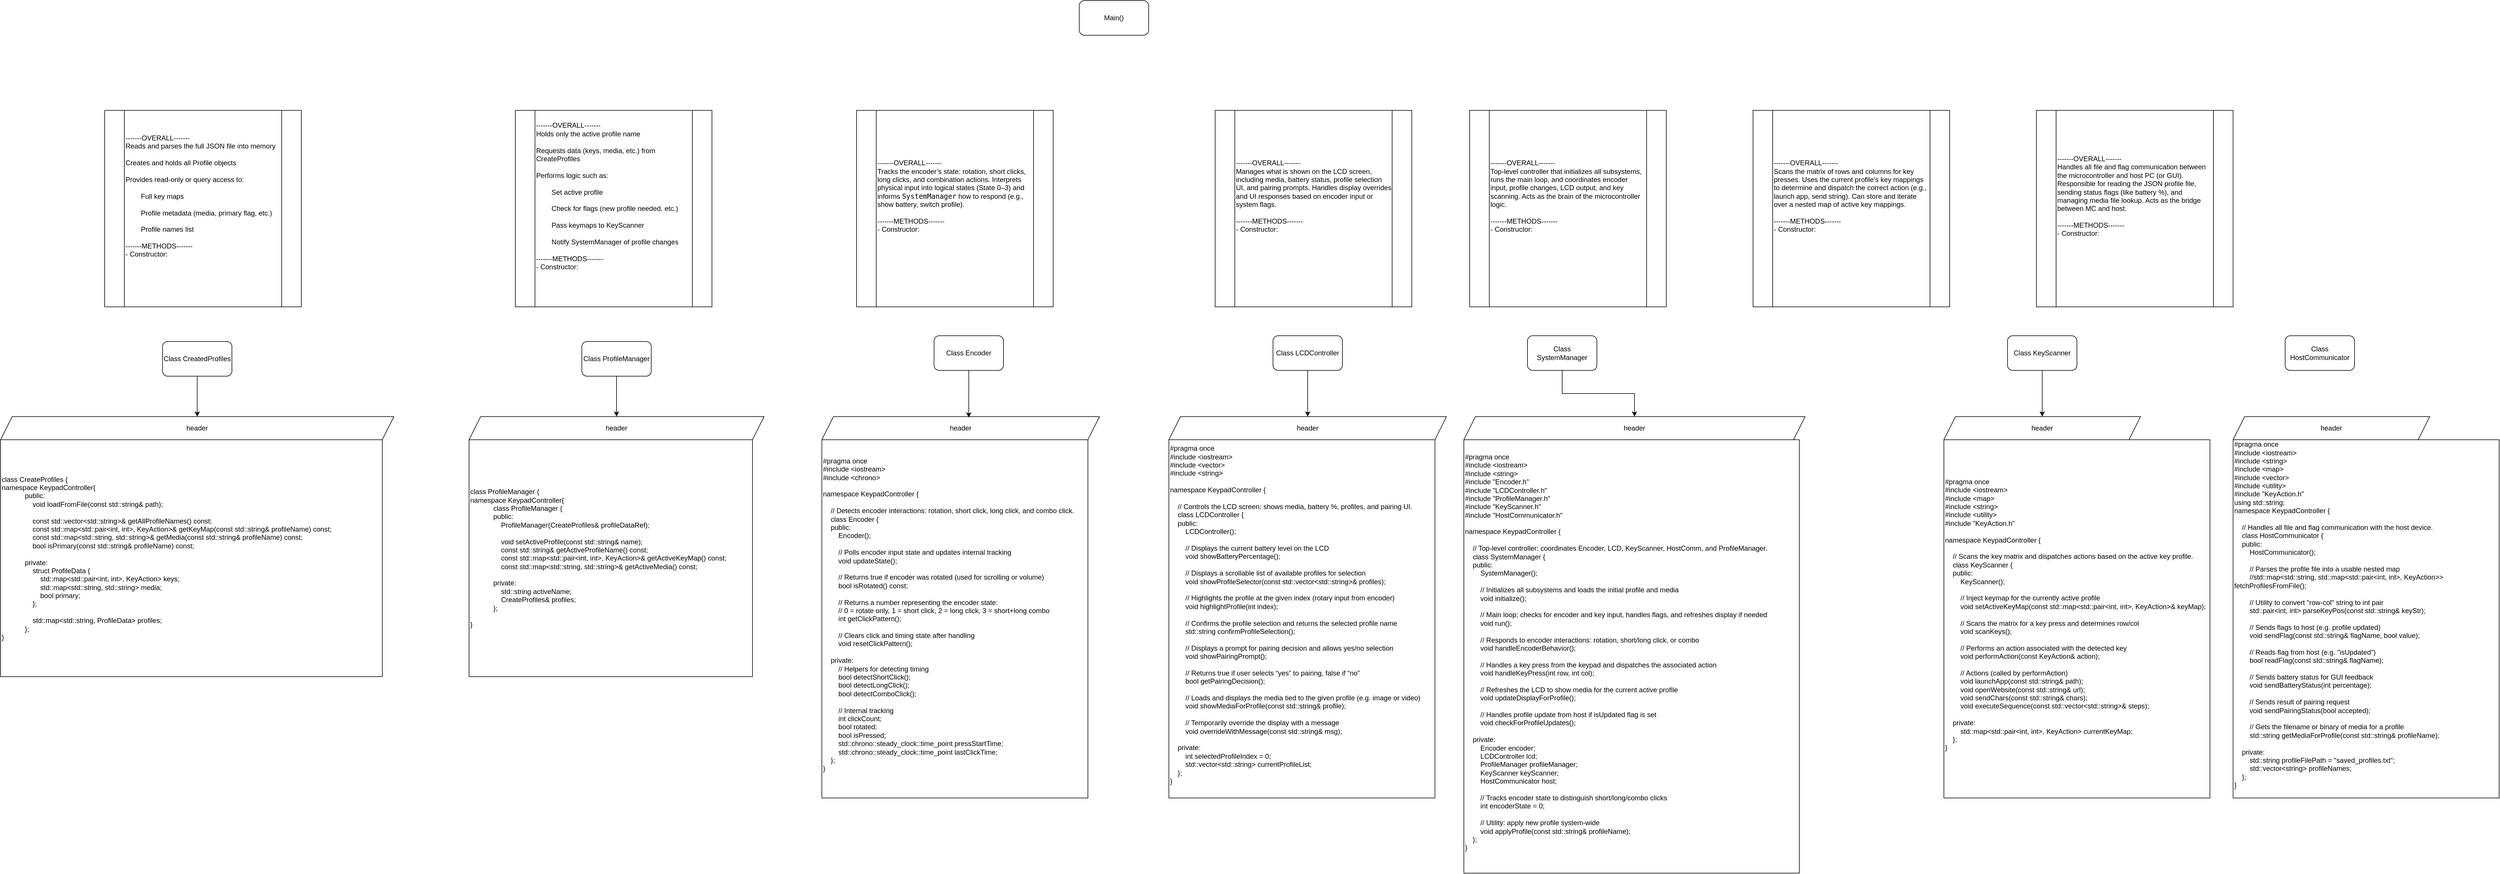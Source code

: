 <mxfile version="27.0.5">
  <diagram name="Page-1" id="1SPhpuADm64l0Hxg2bN5">
    <mxGraphModel dx="3437" dy="2137" grid="1" gridSize="10" guides="1" tooltips="1" connect="1" arrows="1" fold="1" page="1" pageScale="1" pageWidth="850" pageHeight="1100" math="0" shadow="0">
      <root>
        <mxCell id="0" />
        <mxCell id="1" parent="0" />
        <mxCell id="7xy5X7pBSjGH1rJuHNb_-1" value="Main()" style="rounded=1;whiteSpace=wrap;html=1;" parent="1" vertex="1">
          <mxGeometry x="425" y="-470" width="120" height="60" as="geometry" />
        </mxCell>
        <mxCell id="7xy5X7pBSjGH1rJuHNb_-3" value="Class Encoder" style="rounded=1;whiteSpace=wrap;html=1;" parent="1" vertex="1">
          <mxGeometry x="174" y="110" width="120" height="60" as="geometry" />
        </mxCell>
        <mxCell id="KJ3M8dmH54Ed4lHhk8dp-18" style="edgeStyle=orthogonalEdgeStyle;rounded=0;orthogonalLoop=1;jettySize=auto;html=1;" parent="1" source="7xy5X7pBSjGH1rJuHNb_-4" target="KJ3M8dmH54Ed4lHhk8dp-14" edge="1">
          <mxGeometry relative="1" as="geometry" />
        </mxCell>
        <mxCell id="7xy5X7pBSjGH1rJuHNb_-4" value="Class ProfileManager" style="rounded=1;whiteSpace=wrap;html=1;" parent="1" vertex="1">
          <mxGeometry x="-435" y="120" width="120" height="60" as="geometry" />
        </mxCell>
        <mxCell id="b_a46SGkJAuNYU5xgQpd-3" style="edgeStyle=orthogonalEdgeStyle;rounded=0;orthogonalLoop=1;jettySize=auto;html=1;" parent="1" source="7xy5X7pBSjGH1rJuHNb_-5" target="BoiXlNUUXAva4qsgIHvO-4" edge="1">
          <mxGeometry relative="1" as="geometry" />
        </mxCell>
        <mxCell id="7xy5X7pBSjGH1rJuHNb_-5" value="Class LCDController" style="rounded=1;whiteSpace=wrap;html=1;" parent="1" vertex="1">
          <mxGeometry x="760" y="110" width="120" height="60" as="geometry" />
        </mxCell>
        <mxCell id="b_a46SGkJAuNYU5xgQpd-4" style="edgeStyle=orthogonalEdgeStyle;rounded=0;orthogonalLoop=1;jettySize=auto;html=1;entryX=0.5;entryY=0;entryDx=0;entryDy=0;" parent="1" source="7xy5X7pBSjGH1rJuHNb_-6" target="BoiXlNUUXAva4qsgIHvO-8" edge="1">
          <mxGeometry relative="1" as="geometry" />
        </mxCell>
        <mxCell id="7xy5X7pBSjGH1rJuHNb_-6" value="Class SystemManager" style="rounded=1;whiteSpace=wrap;html=1;" parent="1" vertex="1">
          <mxGeometry x="1200" y="110" width="120" height="60" as="geometry" />
        </mxCell>
        <mxCell id="7xy5X7pBSjGH1rJuHNb_-7" value="Class HostCommunicator" style="rounded=1;whiteSpace=wrap;html=1;" parent="1" vertex="1">
          <mxGeometry x="2510" y="110" width="120" height="60" as="geometry" />
        </mxCell>
        <mxCell id="b_a46SGkJAuNYU5xgQpd-6" style="edgeStyle=orthogonalEdgeStyle;rounded=0;orthogonalLoop=1;jettySize=auto;html=1;" parent="1" source="7xy5X7pBSjGH1rJuHNb_-8" target="BoiXlNUUXAva4qsgIHvO-10" edge="1">
          <mxGeometry relative="1" as="geometry" />
        </mxCell>
        <mxCell id="7xy5X7pBSjGH1rJuHNb_-8" value="Class KeyScanner" style="rounded=1;whiteSpace=wrap;html=1;" parent="1" vertex="1">
          <mxGeometry x="2030" y="110" width="120" height="60" as="geometry" />
        </mxCell>
        <mxCell id="KJ3M8dmH54Ed4lHhk8dp-19" style="edgeStyle=orthogonalEdgeStyle;rounded=0;orthogonalLoop=1;jettySize=auto;html=1;entryX=0.5;entryY=0;entryDx=0;entryDy=0;" parent="1" source="7xy5X7pBSjGH1rJuHNb_-9" target="7xy5X7pBSjGH1rJuHNb_-10" edge="1">
          <mxGeometry relative="1" as="geometry" />
        </mxCell>
        <mxCell id="7xy5X7pBSjGH1rJuHNb_-9" value="Class CreatedProfiles" style="rounded=1;whiteSpace=wrap;html=1;" parent="1" vertex="1">
          <mxGeometry x="-1160" y="120" width="120" height="60" as="geometry" />
        </mxCell>
        <mxCell id="7xy5X7pBSjGH1rJuHNb_-10" value="header" style="shape=parallelogram;perimeter=parallelogramPerimeter;whiteSpace=wrap;html=1;fixedSize=1;" parent="1" vertex="1">
          <mxGeometry x="-1440" y="250" width="680" height="40" as="geometry" />
        </mxCell>
        <mxCell id="7xy5X7pBSjGH1rJuHNb_-15" value="-------OVERALL-------&amp;nbsp;&lt;div&gt;&lt;div&gt;Reads and parses the full JSON file into memory&lt;/div&gt;&lt;div&gt;&lt;br&gt;&lt;/div&gt;&lt;div&gt;Creates and holds all Profile objects&lt;/div&gt;&lt;div&gt;&lt;br&gt;&lt;/div&gt;&lt;div&gt;Provides read-only or query access to:&lt;/div&gt;&lt;div&gt;&lt;br&gt;&lt;/div&gt;&lt;div&gt;&lt;span style=&quot;white-space: pre;&quot;&gt;&#x9;&lt;/span&gt;Full key maps&lt;/div&gt;&lt;div&gt;&lt;br&gt;&lt;/div&gt;&lt;div&gt;&lt;span style=&quot;white-space: pre;&quot;&gt;&#x9;&lt;/span&gt;Profile metadata (media, primary flag, etc.)&lt;/div&gt;&lt;div&gt;&lt;br&gt;&lt;/div&gt;&lt;div&gt;&lt;span style=&quot;white-space: pre;&quot;&gt;&#x9;&lt;/span&gt;Profile names list&lt;/div&gt;&lt;/div&gt;&lt;div&gt;&lt;div&gt;&lt;br&gt;&lt;/div&gt;&lt;div&gt;-------METHODS-------&amp;nbsp;&lt;/div&gt;&lt;div&gt;- Constructor:&lt;br&gt;&lt;br&gt;&lt;br&gt;&lt;br&gt;&lt;/div&gt;&lt;/div&gt;" style="shape=process;whiteSpace=wrap;html=1;backgroundOutline=1;align=left;" parent="1" vertex="1">
          <mxGeometry x="-1260" y="-280" width="340" height="340" as="geometry" />
        </mxCell>
        <mxCell id="KJ3M8dmH54Ed4lHhk8dp-2" value="-------OVERALL-------&amp;nbsp;&lt;div&gt;&lt;div&gt;Holds only the active profile name&lt;/div&gt;&lt;div&gt;&lt;br&gt;&lt;/div&gt;&lt;div&gt;Requests data (keys, media, etc.) from CreateProfiles&lt;/div&gt;&lt;div&gt;&lt;br&gt;&lt;/div&gt;&lt;div&gt;Performs logic such as:&lt;/div&gt;&lt;div&gt;&lt;br&gt;&lt;/div&gt;&lt;div&gt;&lt;span style=&quot;white-space: pre;&quot;&gt;&#x9;&lt;/span&gt;Set active profile&lt;/div&gt;&lt;div&gt;&lt;br&gt;&lt;/div&gt;&lt;div&gt;&lt;span style=&quot;white-space: pre;&quot;&gt;&#x9;&lt;/span&gt;Check for flags (new profile needed, etc.)&lt;/div&gt;&lt;div&gt;&lt;br&gt;&lt;/div&gt;&lt;div&gt;&lt;span style=&quot;white-space: pre;&quot;&gt;&#x9;&lt;/span&gt;Pass keymaps to KeyScanner&lt;/div&gt;&lt;div&gt;&lt;br&gt;&lt;/div&gt;&lt;div&gt;&lt;span style=&quot;white-space: pre;&quot;&gt;&#x9;&lt;/span&gt;Notify SystemManager of profile changes&lt;/div&gt;&lt;/div&gt;&lt;div&gt;&lt;div&gt;&lt;br&gt;&lt;/div&gt;&lt;div&gt;-------METHODS-------&amp;nbsp;&lt;/div&gt;&lt;div&gt;- Constructor:&lt;br&gt;&lt;br&gt;&lt;br&gt;&lt;br&gt;&lt;/div&gt;&lt;/div&gt;" style="shape=process;whiteSpace=wrap;html=1;backgroundOutline=1;align=left;" parent="1" vertex="1">
          <mxGeometry x="-550" y="-280" width="340" height="340" as="geometry" />
        </mxCell>
        <mxCell id="KJ3M8dmH54Ed4lHhk8dp-3" value="-------OVERALL-------&amp;nbsp;&lt;div&gt;Tracks the encoder’s state: rotation, short clicks, long clicks, and combination actions. Interprets physical input into logical states (State 0–3) and informs &lt;code data-end=&quot;1506&quot; data-start=&quot;1491&quot;&gt;SystemManager&lt;/code&gt; how to respond (e.g., show battery, switch profile).&lt;/div&gt;&lt;div&gt;&lt;div&gt;&lt;br&gt;&lt;/div&gt;&lt;div&gt;-------METHODS-------&amp;nbsp;&lt;/div&gt;&lt;div&gt;- Constructor:&lt;br&gt;&lt;br&gt;&lt;br&gt;&lt;br&gt;&lt;/div&gt;&lt;/div&gt;" style="shape=process;whiteSpace=wrap;html=1;backgroundOutline=1;align=left;" parent="1" vertex="1">
          <mxGeometry x="40" y="-280" width="340" height="340" as="geometry" />
        </mxCell>
        <mxCell id="KJ3M8dmH54Ed4lHhk8dp-4" value="-------OVERALL-------&amp;nbsp;&lt;div&gt;Manages what is shown on the LCD screen, including media, battery status, profile selection UI, and pairing prompts. Handles display overrides and UI responses based on encoder input or system flags.&lt;/div&gt;&lt;div&gt;&lt;div&gt;&lt;br&gt;&lt;/div&gt;&lt;div&gt;-------METHODS-------&amp;nbsp;&lt;/div&gt;&lt;div&gt;- Constructor:&lt;br&gt;&lt;br&gt;&lt;br&gt;&lt;br&gt;&lt;/div&gt;&lt;/div&gt;" style="shape=process;whiteSpace=wrap;html=1;backgroundOutline=1;align=left;" parent="1" vertex="1">
          <mxGeometry x="660" y="-280" width="340" height="340" as="geometry" />
        </mxCell>
        <mxCell id="KJ3M8dmH54Ed4lHhk8dp-5" value="-------OVERALL-------&amp;nbsp;&lt;div&gt;Top-level controller that initializes all subsystems, runs the main loop, and coordinates encoder input, profile changes, LCD output, and key scanning. Acts as the brain of the microcontroller logic.&lt;/div&gt;&lt;div&gt;&lt;div&gt;&lt;br&gt;&lt;/div&gt;&lt;div&gt;-------METHODS-------&amp;nbsp;&lt;/div&gt;&lt;div&gt;- Constructor:&lt;br&gt;&lt;br&gt;&lt;br&gt;&lt;br&gt;&lt;/div&gt;&lt;/div&gt;" style="shape=process;whiteSpace=wrap;html=1;backgroundOutline=1;align=left;" parent="1" vertex="1">
          <mxGeometry x="1100" y="-280" width="340" height="340" as="geometry" />
        </mxCell>
        <mxCell id="KJ3M8dmH54Ed4lHhk8dp-6" value="-------OVERALL-------&amp;nbsp;&lt;div&gt;Scans the matrix of rows and columns for key presses. Uses the current profile’s key mappings to determine and dispatch the correct action (e.g., launch app, send string). Can store and iterate over a nested map of active key mappings.&lt;/div&gt;&lt;div&gt;&lt;div&gt;&lt;br&gt;&lt;/div&gt;&lt;div&gt;-------METHODS-------&amp;nbsp;&lt;/div&gt;&lt;div&gt;- Constructor:&lt;br&gt;&lt;br&gt;&lt;br&gt;&lt;br&gt;&lt;/div&gt;&lt;/div&gt;" style="shape=process;whiteSpace=wrap;html=1;backgroundOutline=1;align=left;" parent="1" vertex="1">
          <mxGeometry x="1590" y="-280" width="340" height="340" as="geometry" />
        </mxCell>
        <mxCell id="KJ3M8dmH54Ed4lHhk8dp-7" value="-------OVERALL-------&amp;nbsp;&lt;div&gt;Handles all file and flag communication between the microcontroller and host PC (or GUI). Responsible for reading the JSON profile file, sending status flags (like battery %), and managing media file lookup. Acts as the bridge between MC and host.&lt;/div&gt;&lt;div&gt;&lt;div&gt;&lt;br&gt;&lt;/div&gt;&lt;div&gt;-------METHODS-------&amp;nbsp;&lt;/div&gt;&lt;div&gt;- Constructor:&lt;br&gt;&lt;br&gt;&lt;br&gt;&lt;br&gt;&lt;/div&gt;&lt;/div&gt;" style="shape=process;whiteSpace=wrap;html=1;backgroundOutline=1;align=left;" parent="1" vertex="1">
          <mxGeometry x="2080" y="-280" width="340" height="340" as="geometry" />
        </mxCell>
        <mxCell id="KJ3M8dmH54Ed4lHhk8dp-13" value="&lt;div&gt;class CreateProfiles {&lt;/div&gt;&lt;div&gt;namespace KeypadController{&lt;/div&gt;&lt;blockquote style=&quot;margin: 0 0 0 40px; border: none; padding: 0px;&quot;&gt;&lt;div&gt;public:&lt;/div&gt;&lt;div&gt;&amp;nbsp; &amp;nbsp; void loadFromFile(const std::string&amp;amp; path);&lt;/div&gt;&lt;div&gt;&lt;br&gt;&lt;/div&gt;&lt;div&gt;&amp;nbsp; &amp;nbsp; const std::vector&amp;lt;std::string&amp;gt;&amp;amp; getAllProfileNames() const;&lt;/div&gt;&lt;div&gt;&amp;nbsp; &amp;nbsp; const std::map&amp;lt;std::pair&amp;lt;int, int&amp;gt;, KeyAction&amp;gt;&amp;amp; getKeyMap(const std::string&amp;amp; profileName) const;&lt;/div&gt;&lt;div&gt;&amp;nbsp; &amp;nbsp; const std::map&amp;lt;std::string, std::string&amp;gt;&amp;amp; getMedia(const std::string&amp;amp; profileName) const;&lt;/div&gt;&lt;div&gt;&amp;nbsp; &amp;nbsp; bool isPrimary(const std::string&amp;amp; profileName) const;&lt;/div&gt;&lt;div&gt;&lt;br&gt;&lt;/div&gt;&lt;div&gt;private:&lt;/div&gt;&lt;div&gt;&amp;nbsp; &amp;nbsp; struct ProfileData {&lt;/div&gt;&lt;div&gt;&amp;nbsp; &amp;nbsp; &amp;nbsp; &amp;nbsp; std::map&amp;lt;std::pair&amp;lt;int, int&amp;gt;, KeyAction&amp;gt; keys;&lt;/div&gt;&lt;div&gt;&amp;nbsp; &amp;nbsp; &amp;nbsp; &amp;nbsp; std::map&amp;lt;std::string, std::string&amp;gt; media;&lt;/div&gt;&lt;div&gt;&amp;nbsp; &amp;nbsp; &amp;nbsp; &amp;nbsp; bool primary;&lt;/div&gt;&lt;div&gt;&amp;nbsp; &amp;nbsp; };&lt;/div&gt;&lt;div&gt;&lt;br&gt;&lt;/div&gt;&lt;div&gt;&amp;nbsp; &amp;nbsp; std::map&amp;lt;std::string, ProfileData&amp;gt; profiles;&lt;/div&gt;&lt;div&gt;};&lt;/div&gt;&lt;/blockquote&gt;&lt;div&gt;}&lt;/div&gt;" style="rounded=0;whiteSpace=wrap;html=1;align=left;" parent="1" vertex="1">
          <mxGeometry x="-1440" y="290" width="660" height="410" as="geometry" />
        </mxCell>
        <mxCell id="KJ3M8dmH54Ed4lHhk8dp-14" value="header" style="shape=parallelogram;perimeter=parallelogramPerimeter;whiteSpace=wrap;html=1;fixedSize=1;" parent="1" vertex="1">
          <mxGeometry x="-630" y="250" width="510" height="40" as="geometry" />
        </mxCell>
        <mxCell id="KJ3M8dmH54Ed4lHhk8dp-15" value="&lt;div&gt;class ProfileManager&amp;nbsp;{&lt;/div&gt;&lt;div&gt;namespace KeypadController{&lt;/div&gt;&lt;blockquote style=&quot;margin: 0 0 0 40px; border: none; padding: 0px;&quot;&gt;&lt;div&gt;class ProfileManager {&lt;/div&gt;&lt;div&gt;public:&lt;/div&gt;&lt;div&gt;&amp;nbsp; &amp;nbsp; ProfileManager(CreateProfiles&amp;amp; profileDataRef);&lt;/div&gt;&lt;div&gt;&lt;br&gt;&lt;/div&gt;&lt;div&gt;&amp;nbsp; &amp;nbsp; void setActiveProfile(const std::string&amp;amp; name);&lt;/div&gt;&lt;div&gt;&amp;nbsp; &amp;nbsp; const std::string&amp;amp; getActiveProfileName() const;&lt;/div&gt;&lt;div&gt;&amp;nbsp; &amp;nbsp; const std::map&amp;lt;std::pair&amp;lt;int, int&amp;gt;, KeyAction&amp;gt;&amp;amp; getActiveKeyMap() const;&lt;/div&gt;&lt;div&gt;&amp;nbsp; &amp;nbsp; const std::map&amp;lt;std::string, std::string&amp;gt;&amp;amp; getActiveMedia() const;&lt;/div&gt;&lt;div&gt;&lt;br&gt;&lt;/div&gt;&lt;div&gt;private:&lt;/div&gt;&lt;div&gt;&amp;nbsp; &amp;nbsp; std::string activeName;&lt;/div&gt;&lt;div&gt;&amp;nbsp; &amp;nbsp; CreateProfiles&amp;amp; profiles;&lt;/div&gt;&lt;div&gt;};&lt;/div&gt;&lt;div&gt;&lt;br&gt;&lt;/div&gt;&lt;/blockquote&gt;&lt;div&gt;}&lt;/div&gt;" style="rounded=0;whiteSpace=wrap;html=1;align=left;" parent="1" vertex="1">
          <mxGeometry x="-630" y="290" width="490" height="410" as="geometry" />
        </mxCell>
        <mxCell id="BoiXlNUUXAva4qsgIHvO-2" value="header" style="shape=parallelogram;perimeter=parallelogramPerimeter;whiteSpace=wrap;html=1;fixedSize=1;" parent="1" vertex="1">
          <mxGeometry x="-20" y="250" width="480" height="40" as="geometry" />
        </mxCell>
        <mxCell id="BoiXlNUUXAva4qsgIHvO-3" value="&lt;div&gt;#pragma once&lt;/div&gt;&lt;div&gt;#include &amp;lt;iostream&amp;gt;&lt;/div&gt;&lt;div&gt;#include &amp;lt;chrono&amp;gt;&lt;/div&gt;&lt;div&gt;&lt;br&gt;&lt;/div&gt;&lt;div&gt;namespace KeypadController {&lt;/div&gt;&lt;div&gt;&lt;br&gt;&lt;/div&gt;&lt;div&gt;&amp;nbsp; &amp;nbsp; // Detects encoder interactions: rotation, short click, long click, and combo click.&lt;/div&gt;&lt;div&gt;&amp;nbsp; &amp;nbsp; class Encoder {&lt;/div&gt;&lt;div&gt;&amp;nbsp; &amp;nbsp; public:&lt;/div&gt;&lt;div&gt;&amp;nbsp; &amp;nbsp; &amp;nbsp; &amp;nbsp; Encoder();&lt;/div&gt;&lt;div&gt;&lt;br&gt;&lt;/div&gt;&lt;div&gt;&amp;nbsp; &amp;nbsp; &amp;nbsp; &amp;nbsp; // Polls encoder input state and updates internal tracking&lt;/div&gt;&lt;div&gt;&amp;nbsp; &amp;nbsp; &amp;nbsp; &amp;nbsp; void updateState();&lt;/div&gt;&lt;div&gt;&lt;br&gt;&lt;/div&gt;&lt;div&gt;&amp;nbsp; &amp;nbsp; &amp;nbsp; &amp;nbsp; // Returns true if encoder was rotated (used for scrolling or volume)&lt;/div&gt;&lt;div&gt;&amp;nbsp; &amp;nbsp; &amp;nbsp; &amp;nbsp; bool isRotated() const;&lt;/div&gt;&lt;div&gt;&lt;br&gt;&lt;/div&gt;&lt;div&gt;&amp;nbsp; &amp;nbsp; &amp;nbsp; &amp;nbsp; // Returns a number representing the encoder state:&lt;/div&gt;&lt;div&gt;&amp;nbsp; &amp;nbsp; &amp;nbsp; &amp;nbsp; // 0 = rotate only, 1 = short click, 2 = long click, 3 = short+long combo&lt;/div&gt;&lt;div&gt;&amp;nbsp; &amp;nbsp; &amp;nbsp; &amp;nbsp; int getClickPattern();&lt;/div&gt;&lt;div&gt;&lt;br&gt;&lt;/div&gt;&lt;div&gt;&amp;nbsp; &amp;nbsp; &amp;nbsp; &amp;nbsp; // Clears click and timing state after handling&lt;/div&gt;&lt;div&gt;&amp;nbsp; &amp;nbsp; &amp;nbsp; &amp;nbsp; void resetClickPattern();&lt;/div&gt;&lt;div&gt;&lt;br&gt;&lt;/div&gt;&lt;div&gt;&amp;nbsp; &amp;nbsp; private:&lt;/div&gt;&lt;div&gt;&amp;nbsp; &amp;nbsp; &amp;nbsp; &amp;nbsp; // Helpers for detecting timing&lt;/div&gt;&lt;div&gt;&amp;nbsp; &amp;nbsp; &amp;nbsp; &amp;nbsp; bool detectShortClick();&lt;/div&gt;&lt;div&gt;&amp;nbsp; &amp;nbsp; &amp;nbsp; &amp;nbsp; bool detectLongClick();&lt;/div&gt;&lt;div&gt;&amp;nbsp; &amp;nbsp; &amp;nbsp; &amp;nbsp; bool detectComboClick();&lt;/div&gt;&lt;div&gt;&lt;br&gt;&lt;/div&gt;&lt;div&gt;&amp;nbsp; &amp;nbsp; &amp;nbsp; &amp;nbsp; // Internal tracking&lt;/div&gt;&lt;div&gt;&amp;nbsp; &amp;nbsp; &amp;nbsp; &amp;nbsp; int clickCount;&lt;/div&gt;&lt;div&gt;&amp;nbsp; &amp;nbsp; &amp;nbsp; &amp;nbsp; bool rotated;&lt;/div&gt;&lt;div&gt;&amp;nbsp; &amp;nbsp; &amp;nbsp; &amp;nbsp; bool isPressed;&lt;/div&gt;&lt;div&gt;&amp;nbsp; &amp;nbsp; &amp;nbsp; &amp;nbsp; std::chrono::steady_clock::time_point pressStartTime;&lt;/div&gt;&lt;div&gt;&amp;nbsp; &amp;nbsp; &amp;nbsp; &amp;nbsp; std::chrono::steady_clock::time_point lastClickTime;&lt;/div&gt;&lt;div&gt;&amp;nbsp; &amp;nbsp; };&lt;/div&gt;&lt;div&gt;}&lt;/div&gt;&lt;div&gt;&lt;br&gt;&lt;/div&gt;" style="rounded=0;whiteSpace=wrap;html=1;align=left;" parent="1" vertex="1">
          <mxGeometry x="-20" y="290" width="460" height="620" as="geometry" />
        </mxCell>
        <mxCell id="BoiXlNUUXAva4qsgIHvO-4" value="header" style="shape=parallelogram;perimeter=parallelogramPerimeter;whiteSpace=wrap;html=1;fixedSize=1;" parent="1" vertex="1">
          <mxGeometry x="580" y="250" width="480" height="40" as="geometry" />
        </mxCell>
        <mxCell id="BoiXlNUUXAva4qsgIHvO-6" value="&lt;div&gt;&lt;div&gt;#pragma once&lt;/div&gt;&lt;div&gt;#include &amp;lt;iostream&amp;gt;&lt;/div&gt;&lt;div&gt;#include &amp;lt;vector&amp;gt;&lt;/div&gt;&lt;div&gt;#include &amp;lt;string&amp;gt;&lt;/div&gt;&lt;div&gt;&lt;br&gt;&lt;/div&gt;&lt;div&gt;namespace KeypadController {&lt;/div&gt;&lt;div&gt;&lt;br&gt;&lt;/div&gt;&lt;div&gt;&amp;nbsp; &amp;nbsp; // Controls the LCD screen: shows media, battery %, profiles, and pairing UI.&lt;/div&gt;&lt;div&gt;&amp;nbsp; &amp;nbsp; class LCDController {&lt;/div&gt;&lt;div&gt;&amp;nbsp; &amp;nbsp; public:&lt;/div&gt;&lt;div&gt;&amp;nbsp; &amp;nbsp; &amp;nbsp; &amp;nbsp; LCDController();&lt;/div&gt;&lt;div&gt;&lt;br&gt;&lt;/div&gt;&lt;div&gt;&amp;nbsp; &amp;nbsp; &amp;nbsp; &amp;nbsp; // Displays the current battery level on the LCD&lt;/div&gt;&lt;div&gt;&amp;nbsp; &amp;nbsp; &amp;nbsp; &amp;nbsp; void showBatteryPercentage();&lt;/div&gt;&lt;div&gt;&lt;br&gt;&lt;/div&gt;&lt;div&gt;&amp;nbsp; &amp;nbsp; &amp;nbsp; &amp;nbsp; // Displays a scrollable list of available profiles for selection&lt;/div&gt;&lt;div&gt;&amp;nbsp; &amp;nbsp; &amp;nbsp; &amp;nbsp; void showProfileSelector(const std::vector&amp;lt;std::string&amp;gt;&amp;amp; profiles);&lt;/div&gt;&lt;div&gt;&lt;br&gt;&lt;/div&gt;&lt;div&gt;&amp;nbsp; &amp;nbsp; &amp;nbsp; &amp;nbsp; // Highlights the profile at the given index (rotary input from encoder)&lt;/div&gt;&lt;div&gt;&amp;nbsp; &amp;nbsp; &amp;nbsp; &amp;nbsp; void highlightProfile(int index);&lt;/div&gt;&lt;div&gt;&lt;br&gt;&lt;/div&gt;&lt;div&gt;&amp;nbsp; &amp;nbsp; &amp;nbsp; &amp;nbsp; // Confirms the profile selection and returns the selected profile name&lt;/div&gt;&lt;div&gt;&amp;nbsp; &amp;nbsp; &amp;nbsp; &amp;nbsp; std::string confirmProfileSelection();&lt;/div&gt;&lt;div&gt;&lt;br&gt;&lt;/div&gt;&lt;div&gt;&amp;nbsp; &amp;nbsp; &amp;nbsp; &amp;nbsp; // Displays a prompt for pairing decision and allows yes/no selection&lt;/div&gt;&lt;div&gt;&amp;nbsp; &amp;nbsp; &amp;nbsp; &amp;nbsp; void showPairingPrompt();&lt;/div&gt;&lt;div&gt;&lt;br&gt;&lt;/div&gt;&lt;div&gt;&amp;nbsp; &amp;nbsp; &amp;nbsp; &amp;nbsp; // Returns true if user selects “yes” to pairing, false if “no”&lt;/div&gt;&lt;div&gt;&amp;nbsp; &amp;nbsp; &amp;nbsp; &amp;nbsp; bool getPairingDecision();&lt;/div&gt;&lt;div&gt;&lt;br&gt;&lt;/div&gt;&lt;div&gt;&amp;nbsp; &amp;nbsp; &amp;nbsp; &amp;nbsp; // Loads and displays the media tied to the given profile (e.g. image or video)&lt;/div&gt;&lt;div&gt;&amp;nbsp; &amp;nbsp; &amp;nbsp; &amp;nbsp; void showMediaForProfile(const std::string&amp;amp; profile);&lt;/div&gt;&lt;div&gt;&lt;br&gt;&lt;/div&gt;&lt;div&gt;&amp;nbsp; &amp;nbsp; &amp;nbsp; &amp;nbsp; // Temporarily override the display with a message&lt;/div&gt;&lt;div&gt;&amp;nbsp; &amp;nbsp; &amp;nbsp; &amp;nbsp; void overrideWithMessage(const std::string&amp;amp; msg);&lt;/div&gt;&lt;div&gt;&lt;br&gt;&lt;/div&gt;&lt;div&gt;&amp;nbsp; &amp;nbsp; private:&lt;/div&gt;&lt;div&gt;&amp;nbsp; &amp;nbsp; &amp;nbsp; &amp;nbsp; int selectedProfileIndex = 0;&lt;/div&gt;&lt;div&gt;&amp;nbsp; &amp;nbsp; &amp;nbsp; &amp;nbsp; std::vector&amp;lt;std::string&amp;gt; currentProfileList;&lt;/div&gt;&lt;div&gt;&amp;nbsp; &amp;nbsp; };&lt;/div&gt;&lt;div&gt;}&lt;/div&gt;&lt;/div&gt;&lt;div&gt;&lt;br&gt;&lt;/div&gt;" style="rounded=0;whiteSpace=wrap;html=1;align=left;" parent="1" vertex="1">
          <mxGeometry x="580" y="290" width="460" height="620" as="geometry" />
        </mxCell>
        <mxCell id="BoiXlNUUXAva4qsgIHvO-7" value="&lt;div&gt;#pragma once&lt;/div&gt;&lt;div&gt;#include &amp;lt;iostream&amp;gt;&lt;/div&gt;&lt;div&gt;#include &amp;lt;string&amp;gt;&lt;/div&gt;&lt;div&gt;#include &quot;Encoder.h&quot;&lt;/div&gt;&lt;div&gt;#include &quot;LCDController.h&quot;&lt;/div&gt;&lt;div&gt;#include &quot;ProfileManager.h&quot;&lt;/div&gt;&lt;div&gt;#include &quot;KeyScanner.h&quot;&lt;/div&gt;&lt;div&gt;#include &quot;HostCommunicator.h&quot;&lt;/div&gt;&lt;div&gt;&lt;br&gt;&lt;/div&gt;&lt;div&gt;namespace KeypadController {&lt;/div&gt;&lt;div&gt;&lt;br&gt;&lt;/div&gt;&lt;div&gt;&amp;nbsp; &amp;nbsp; // Top-level controller: coordinates Encoder, LCD, KeyScanner, HostComm, and ProfileManager.&lt;/div&gt;&lt;div&gt;&amp;nbsp; &amp;nbsp; class SystemManager {&lt;/div&gt;&lt;div&gt;&amp;nbsp; &amp;nbsp; public:&lt;/div&gt;&lt;div&gt;&amp;nbsp; &amp;nbsp; &amp;nbsp; &amp;nbsp; SystemManager();&lt;/div&gt;&lt;div&gt;&lt;br&gt;&lt;/div&gt;&lt;div&gt;&amp;nbsp; &amp;nbsp; &amp;nbsp; &amp;nbsp; // Initializes all subsystems and loads the initial profile and media&lt;/div&gt;&lt;div&gt;&amp;nbsp; &amp;nbsp; &amp;nbsp; &amp;nbsp; void initialize();&lt;/div&gt;&lt;div&gt;&lt;br&gt;&lt;/div&gt;&lt;div&gt;&amp;nbsp; &amp;nbsp; &amp;nbsp; &amp;nbsp; // Main loop; checks for encoder and key input, handles flags, and refreshes display if needed&lt;/div&gt;&lt;div&gt;&amp;nbsp; &amp;nbsp; &amp;nbsp; &amp;nbsp; void run();&lt;/div&gt;&lt;div&gt;&lt;br&gt;&lt;/div&gt;&lt;div&gt;&amp;nbsp; &amp;nbsp; &amp;nbsp; &amp;nbsp; // Responds to encoder interactions: rotation, short/long click, or combo&lt;/div&gt;&lt;div&gt;&amp;nbsp; &amp;nbsp; &amp;nbsp; &amp;nbsp; void handleEncoderBehavior();&lt;/div&gt;&lt;div&gt;&lt;br&gt;&lt;/div&gt;&lt;div&gt;&amp;nbsp; &amp;nbsp; &amp;nbsp; &amp;nbsp; // Handles a key press from the keypad and dispatches the associated action&lt;/div&gt;&lt;div&gt;&amp;nbsp; &amp;nbsp; &amp;nbsp; &amp;nbsp; void handleKeyPress(int row, int col);&lt;/div&gt;&lt;div&gt;&lt;br&gt;&lt;/div&gt;&lt;div&gt;&amp;nbsp; &amp;nbsp; &amp;nbsp; &amp;nbsp; // Refreshes the LCD to show media for the current active profile&lt;/div&gt;&lt;div&gt;&amp;nbsp; &amp;nbsp; &amp;nbsp; &amp;nbsp; void updateDisplayForProfile();&lt;/div&gt;&lt;div&gt;&lt;br&gt;&lt;/div&gt;&lt;div&gt;&amp;nbsp; &amp;nbsp; &amp;nbsp; &amp;nbsp; // Handles profile update from host if isUpdated flag is set&lt;/div&gt;&lt;div&gt;&amp;nbsp; &amp;nbsp; &amp;nbsp; &amp;nbsp; void checkForProfileUpdates();&lt;/div&gt;&lt;div&gt;&lt;br&gt;&lt;/div&gt;&lt;div&gt;&amp;nbsp; &amp;nbsp; private:&lt;/div&gt;&lt;div&gt;&amp;nbsp; &amp;nbsp; &amp;nbsp; &amp;nbsp; Encoder encoder;&lt;/div&gt;&lt;div&gt;&amp;nbsp; &amp;nbsp; &amp;nbsp; &amp;nbsp; LCDController lcd;&lt;/div&gt;&lt;div&gt;&amp;nbsp; &amp;nbsp; &amp;nbsp; &amp;nbsp; ProfileManager profileManager;&lt;/div&gt;&lt;div&gt;&amp;nbsp; &amp;nbsp; &amp;nbsp; &amp;nbsp; KeyScanner keyScanner;&lt;/div&gt;&lt;div&gt;&amp;nbsp; &amp;nbsp; &amp;nbsp; &amp;nbsp; HostCommunicator host;&lt;/div&gt;&lt;div&gt;&lt;br&gt;&lt;/div&gt;&lt;div&gt;&amp;nbsp; &amp;nbsp; &amp;nbsp; &amp;nbsp; // Tracks encoder state to distinguish short/long/combo clicks&lt;/div&gt;&lt;div&gt;&amp;nbsp; &amp;nbsp; &amp;nbsp; &amp;nbsp; int encoderState = 0;&lt;/div&gt;&lt;div&gt;&lt;br&gt;&lt;/div&gt;&lt;div&gt;&amp;nbsp; &amp;nbsp; &amp;nbsp; &amp;nbsp; // Utility: apply new profile system-wide&lt;/div&gt;&lt;div&gt;&amp;nbsp; &amp;nbsp; &amp;nbsp; &amp;nbsp; void applyProfile(const std::string&amp;amp; profileName);&lt;/div&gt;&lt;div&gt;&amp;nbsp; &amp;nbsp; };&lt;/div&gt;&lt;div&gt;}&lt;/div&gt;&lt;div&gt;&lt;br&gt;&lt;/div&gt;" style="rounded=0;whiteSpace=wrap;html=1;align=left;" parent="1" vertex="1">
          <mxGeometry x="1090" y="290" width="580" height="750" as="geometry" />
        </mxCell>
        <mxCell id="BoiXlNUUXAva4qsgIHvO-8" value="header" style="shape=parallelogram;perimeter=parallelogramPerimeter;whiteSpace=wrap;html=1;fixedSize=1;" parent="1" vertex="1">
          <mxGeometry x="1090" y="250" width="590" height="40" as="geometry" />
        </mxCell>
        <mxCell id="BoiXlNUUXAva4qsgIHvO-9" value="&lt;div&gt;&lt;div&gt;&lt;div&gt;&lt;div&gt;&lt;div&gt;&lt;div&gt;#pragma once&lt;/div&gt;&lt;div&gt;#include &amp;lt;iostream&amp;gt;&lt;/div&gt;&lt;div&gt;#include &amp;lt;map&amp;gt;&lt;/div&gt;&lt;div&gt;#include &amp;lt;string&amp;gt;&lt;/div&gt;&lt;div&gt;#include &amp;lt;utility&amp;gt;&lt;/div&gt;&lt;div&gt;#include &quot;KeyAction.h&quot;&lt;/div&gt;&lt;div&gt;&lt;br&gt;&lt;/div&gt;&lt;div&gt;namespace KeypadController {&lt;/div&gt;&lt;div&gt;&lt;br&gt;&lt;/div&gt;&lt;div&gt;&amp;nbsp; &amp;nbsp; // Scans the key matrix and dispatches actions based on the active key profile.&lt;/div&gt;&lt;div&gt;&amp;nbsp; &amp;nbsp; class KeyScanner {&lt;/div&gt;&lt;div&gt;&amp;nbsp; &amp;nbsp; public:&lt;/div&gt;&lt;div&gt;&amp;nbsp; &amp;nbsp; &amp;nbsp; &amp;nbsp; KeyScanner();&lt;/div&gt;&lt;div&gt;&lt;br&gt;&lt;/div&gt;&lt;div&gt;&amp;nbsp; &amp;nbsp; &amp;nbsp; &amp;nbsp; // Inject keymap for the currently active profile&lt;/div&gt;&lt;div&gt;&amp;nbsp; &amp;nbsp; &amp;nbsp; &amp;nbsp; void setActiveKeyMap(const std::map&amp;lt;std::pair&amp;lt;int, int&amp;gt;, KeyAction&amp;gt;&amp;amp; keyMap);&lt;/div&gt;&lt;div&gt;&lt;br&gt;&lt;/div&gt;&lt;div&gt;&amp;nbsp; &amp;nbsp; &amp;nbsp; &amp;nbsp; // Scans the matrix for a key press and determines row/col&lt;/div&gt;&lt;div&gt;&amp;nbsp; &amp;nbsp; &amp;nbsp; &amp;nbsp; void scanKeys();&lt;/div&gt;&lt;div&gt;&lt;br&gt;&lt;/div&gt;&lt;div&gt;&amp;nbsp; &amp;nbsp; &amp;nbsp; &amp;nbsp; // Performs an action associated with the detected key&lt;/div&gt;&lt;div&gt;&amp;nbsp; &amp;nbsp; &amp;nbsp; &amp;nbsp; void performAction(const KeyAction&amp;amp; action);&lt;/div&gt;&lt;div&gt;&lt;br&gt;&lt;/div&gt;&lt;div&gt;&amp;nbsp; &amp;nbsp; &amp;nbsp; &amp;nbsp; // Actions (called by performAction)&lt;/div&gt;&lt;div&gt;&amp;nbsp; &amp;nbsp; &amp;nbsp; &amp;nbsp; void launchApp(const std::string&amp;amp; path);&lt;/div&gt;&lt;div&gt;&amp;nbsp; &amp;nbsp; &amp;nbsp; &amp;nbsp; void openWebsite(const std::string&amp;amp; url);&lt;/div&gt;&lt;div&gt;&amp;nbsp; &amp;nbsp; &amp;nbsp; &amp;nbsp; void sendChars(const std::string&amp;amp; chars);&lt;/div&gt;&lt;div&gt;&amp;nbsp; &amp;nbsp; &amp;nbsp; &amp;nbsp; void executeSequence(const std::vector&amp;lt;std::string&amp;gt;&amp;amp; steps);&lt;/div&gt;&lt;div&gt;&lt;br&gt;&lt;/div&gt;&lt;div&gt;&amp;nbsp; &amp;nbsp; private:&lt;/div&gt;&lt;div&gt;&amp;nbsp; &amp;nbsp; &amp;nbsp; &amp;nbsp; std::map&amp;lt;std::pair&amp;lt;int, int&amp;gt;, KeyAction&amp;gt; currentKeyMap;&lt;/div&gt;&lt;div&gt;&amp;nbsp; &amp;nbsp; };&lt;/div&gt;&lt;div&gt;}&lt;/div&gt;&lt;/div&gt;&lt;div&gt;&lt;br&gt;&lt;/div&gt;&lt;/div&gt;&lt;/div&gt;&lt;/div&gt;&lt;/div&gt;" style="rounded=0;whiteSpace=wrap;html=1;align=left;" parent="1" vertex="1">
          <mxGeometry x="1920" y="290" width="460" height="620" as="geometry" />
        </mxCell>
        <mxCell id="BoiXlNUUXAva4qsgIHvO-10" value="header" style="shape=parallelogram;perimeter=parallelogramPerimeter;whiteSpace=wrap;html=1;fixedSize=1;" parent="1" vertex="1">
          <mxGeometry x="1920" y="250" width="340" height="40" as="geometry" />
        </mxCell>
        <mxCell id="b_a46SGkJAuNYU5xgQpd-2" style="edgeStyle=orthogonalEdgeStyle;rounded=0;orthogonalLoop=1;jettySize=auto;html=1;entryX=0.529;entryY=0.039;entryDx=0;entryDy=0;entryPerimeter=0;" parent="1" source="7xy5X7pBSjGH1rJuHNb_-3" target="BoiXlNUUXAva4qsgIHvO-2" edge="1">
          <mxGeometry relative="1" as="geometry" />
        </mxCell>
        <mxCell id="b_a46SGkJAuNYU5xgQpd-7" value="&lt;div&gt;&lt;div&gt;&lt;div&gt;&lt;div&gt;#pragma once&lt;/div&gt;&lt;div&gt;#include &amp;lt;iostream&amp;gt;&lt;/div&gt;&lt;div&gt;#include &amp;lt;string&amp;gt;&lt;/div&gt;&lt;div&gt;#include &amp;lt;map&amp;gt;&lt;/div&gt;&lt;div&gt;#include &amp;lt;vector&amp;gt;&lt;/div&gt;&lt;div&gt;#include &amp;lt;utility&amp;gt;&lt;/div&gt;&lt;div&gt;#include &quot;KeyAction.h&quot;&lt;/div&gt;&lt;div&gt;using std::string;&lt;/div&gt;&lt;div&gt;namespace KeypadController {&lt;/div&gt;&lt;div&gt;&lt;br&gt;&lt;/div&gt;&lt;div&gt;&amp;nbsp; &amp;nbsp; // Handles all file and flag communication with the host device.&lt;/div&gt;&lt;div&gt;&amp;nbsp; &amp;nbsp; class HostCommunicator {&lt;/div&gt;&lt;div&gt;&amp;nbsp; &amp;nbsp; public:&lt;/div&gt;&lt;div&gt;&amp;nbsp; &amp;nbsp; &amp;nbsp; &amp;nbsp; HostCommunicator();&lt;/div&gt;&lt;div&gt;&lt;br&gt;&lt;/div&gt;&lt;div&gt;&amp;nbsp; &amp;nbsp; &amp;nbsp; &amp;nbsp; // Parses the profile file into a usable nested map&lt;/div&gt;&lt;div&gt;&amp;nbsp; &amp;nbsp; &amp;nbsp; &amp;nbsp; //std::map&amp;lt;std::string, std::map&amp;lt;std::pair&amp;lt;int, int&amp;gt;, KeyAction&amp;gt;&amp;gt; fetchProfilesFromFile();&lt;/div&gt;&lt;div&gt;&lt;br&gt;&lt;/div&gt;&lt;div&gt;&amp;nbsp; &amp;nbsp; &amp;nbsp; &amp;nbsp; // Utility to convert &quot;row-col&quot; string to int pair&lt;/div&gt;&lt;div&gt;&amp;nbsp; &amp;nbsp; &amp;nbsp; &amp;nbsp; std::pair&amp;lt;int, int&amp;gt; parseKeyPos(const std::string&amp;amp; keyStr);&lt;/div&gt;&lt;div&gt;&lt;br&gt;&lt;/div&gt;&lt;div&gt;&amp;nbsp; &amp;nbsp; &amp;nbsp; &amp;nbsp; // Sends flags to host (e.g. profile updated)&lt;/div&gt;&lt;div&gt;&amp;nbsp; &amp;nbsp; &amp;nbsp; &amp;nbsp; void sendFlag(const std::string&amp;amp; flagName, bool value);&lt;/div&gt;&lt;div&gt;&lt;br&gt;&lt;/div&gt;&lt;div&gt;&amp;nbsp; &amp;nbsp; &amp;nbsp; &amp;nbsp; // Reads flag from host (e.g. &quot;isUpdated&quot;)&lt;/div&gt;&lt;div&gt;&amp;nbsp; &amp;nbsp; &amp;nbsp; &amp;nbsp; bool readFlag(const std::string&amp;amp; flagName);&lt;/div&gt;&lt;div&gt;&lt;br&gt;&lt;/div&gt;&lt;div&gt;&amp;nbsp; &amp;nbsp; &amp;nbsp; &amp;nbsp; // Sends battery status for GUI feedback&lt;/div&gt;&lt;div&gt;&amp;nbsp; &amp;nbsp; &amp;nbsp; &amp;nbsp; void sendBatteryStatus(int percentage);&lt;/div&gt;&lt;div&gt;&lt;br&gt;&lt;/div&gt;&lt;div&gt;&amp;nbsp; &amp;nbsp; &amp;nbsp; &amp;nbsp; // Sends result of pairing request&lt;/div&gt;&lt;div&gt;&amp;nbsp; &amp;nbsp; &amp;nbsp; &amp;nbsp; void sendPairingStatus(bool accepted);&lt;/div&gt;&lt;div&gt;&lt;br&gt;&lt;/div&gt;&lt;div&gt;&amp;nbsp; &amp;nbsp; &amp;nbsp; &amp;nbsp; // Gets the filename or binary of media for a profile&lt;/div&gt;&lt;div&gt;&amp;nbsp; &amp;nbsp; &amp;nbsp; &amp;nbsp; std::string getMediaForProfile(const std::string&amp;amp; profileName);&lt;/div&gt;&lt;div&gt;&lt;br&gt;&lt;/div&gt;&lt;div&gt;&amp;nbsp; &amp;nbsp; private:&lt;/div&gt;&lt;div&gt;&amp;nbsp; &amp;nbsp; &amp;nbsp; &amp;nbsp; std::string profileFilePath = &quot;saved_profiles.txt&quot;;&lt;/div&gt;&lt;div&gt;&amp;nbsp; &amp;nbsp; &amp;nbsp; &amp;nbsp; std::vector&amp;lt;string&amp;gt; profileNames;&lt;/div&gt;&lt;div&gt;&amp;nbsp; &amp;nbsp; };&lt;/div&gt;&lt;div&gt;}&lt;/div&gt;&lt;/div&gt;&lt;/div&gt;&lt;/div&gt;&lt;div&gt;&lt;br&gt;&lt;/div&gt;" style="rounded=0;whiteSpace=wrap;html=1;align=left;" parent="1" vertex="1">
          <mxGeometry x="2420" y="290" width="460" height="620" as="geometry" />
        </mxCell>
        <mxCell id="b_a46SGkJAuNYU5xgQpd-8" value="header" style="shape=parallelogram;perimeter=parallelogramPerimeter;whiteSpace=wrap;html=1;fixedSize=1;" parent="1" vertex="1">
          <mxGeometry x="2420" y="250" width="340" height="40" as="geometry" />
        </mxCell>
      </root>
    </mxGraphModel>
  </diagram>
</mxfile>
